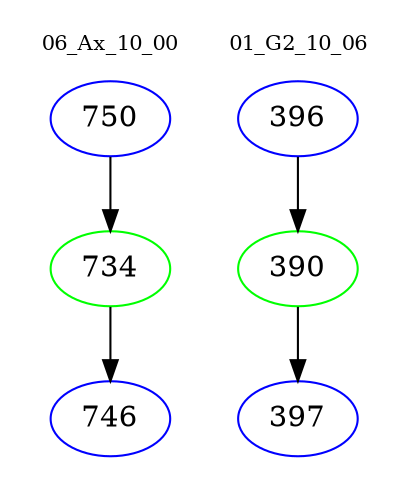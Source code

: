 digraph{
subgraph cluster_0 {
color = white
label = "06_Ax_10_00";
fontsize=10;
T0_750 [label="750", color="blue"]
T0_750 -> T0_734 [color="black"]
T0_734 [label="734", color="green"]
T0_734 -> T0_746 [color="black"]
T0_746 [label="746", color="blue"]
}
subgraph cluster_1 {
color = white
label = "01_G2_10_06";
fontsize=10;
T1_396 [label="396", color="blue"]
T1_396 -> T1_390 [color="black"]
T1_390 [label="390", color="green"]
T1_390 -> T1_397 [color="black"]
T1_397 [label="397", color="blue"]
}
}
